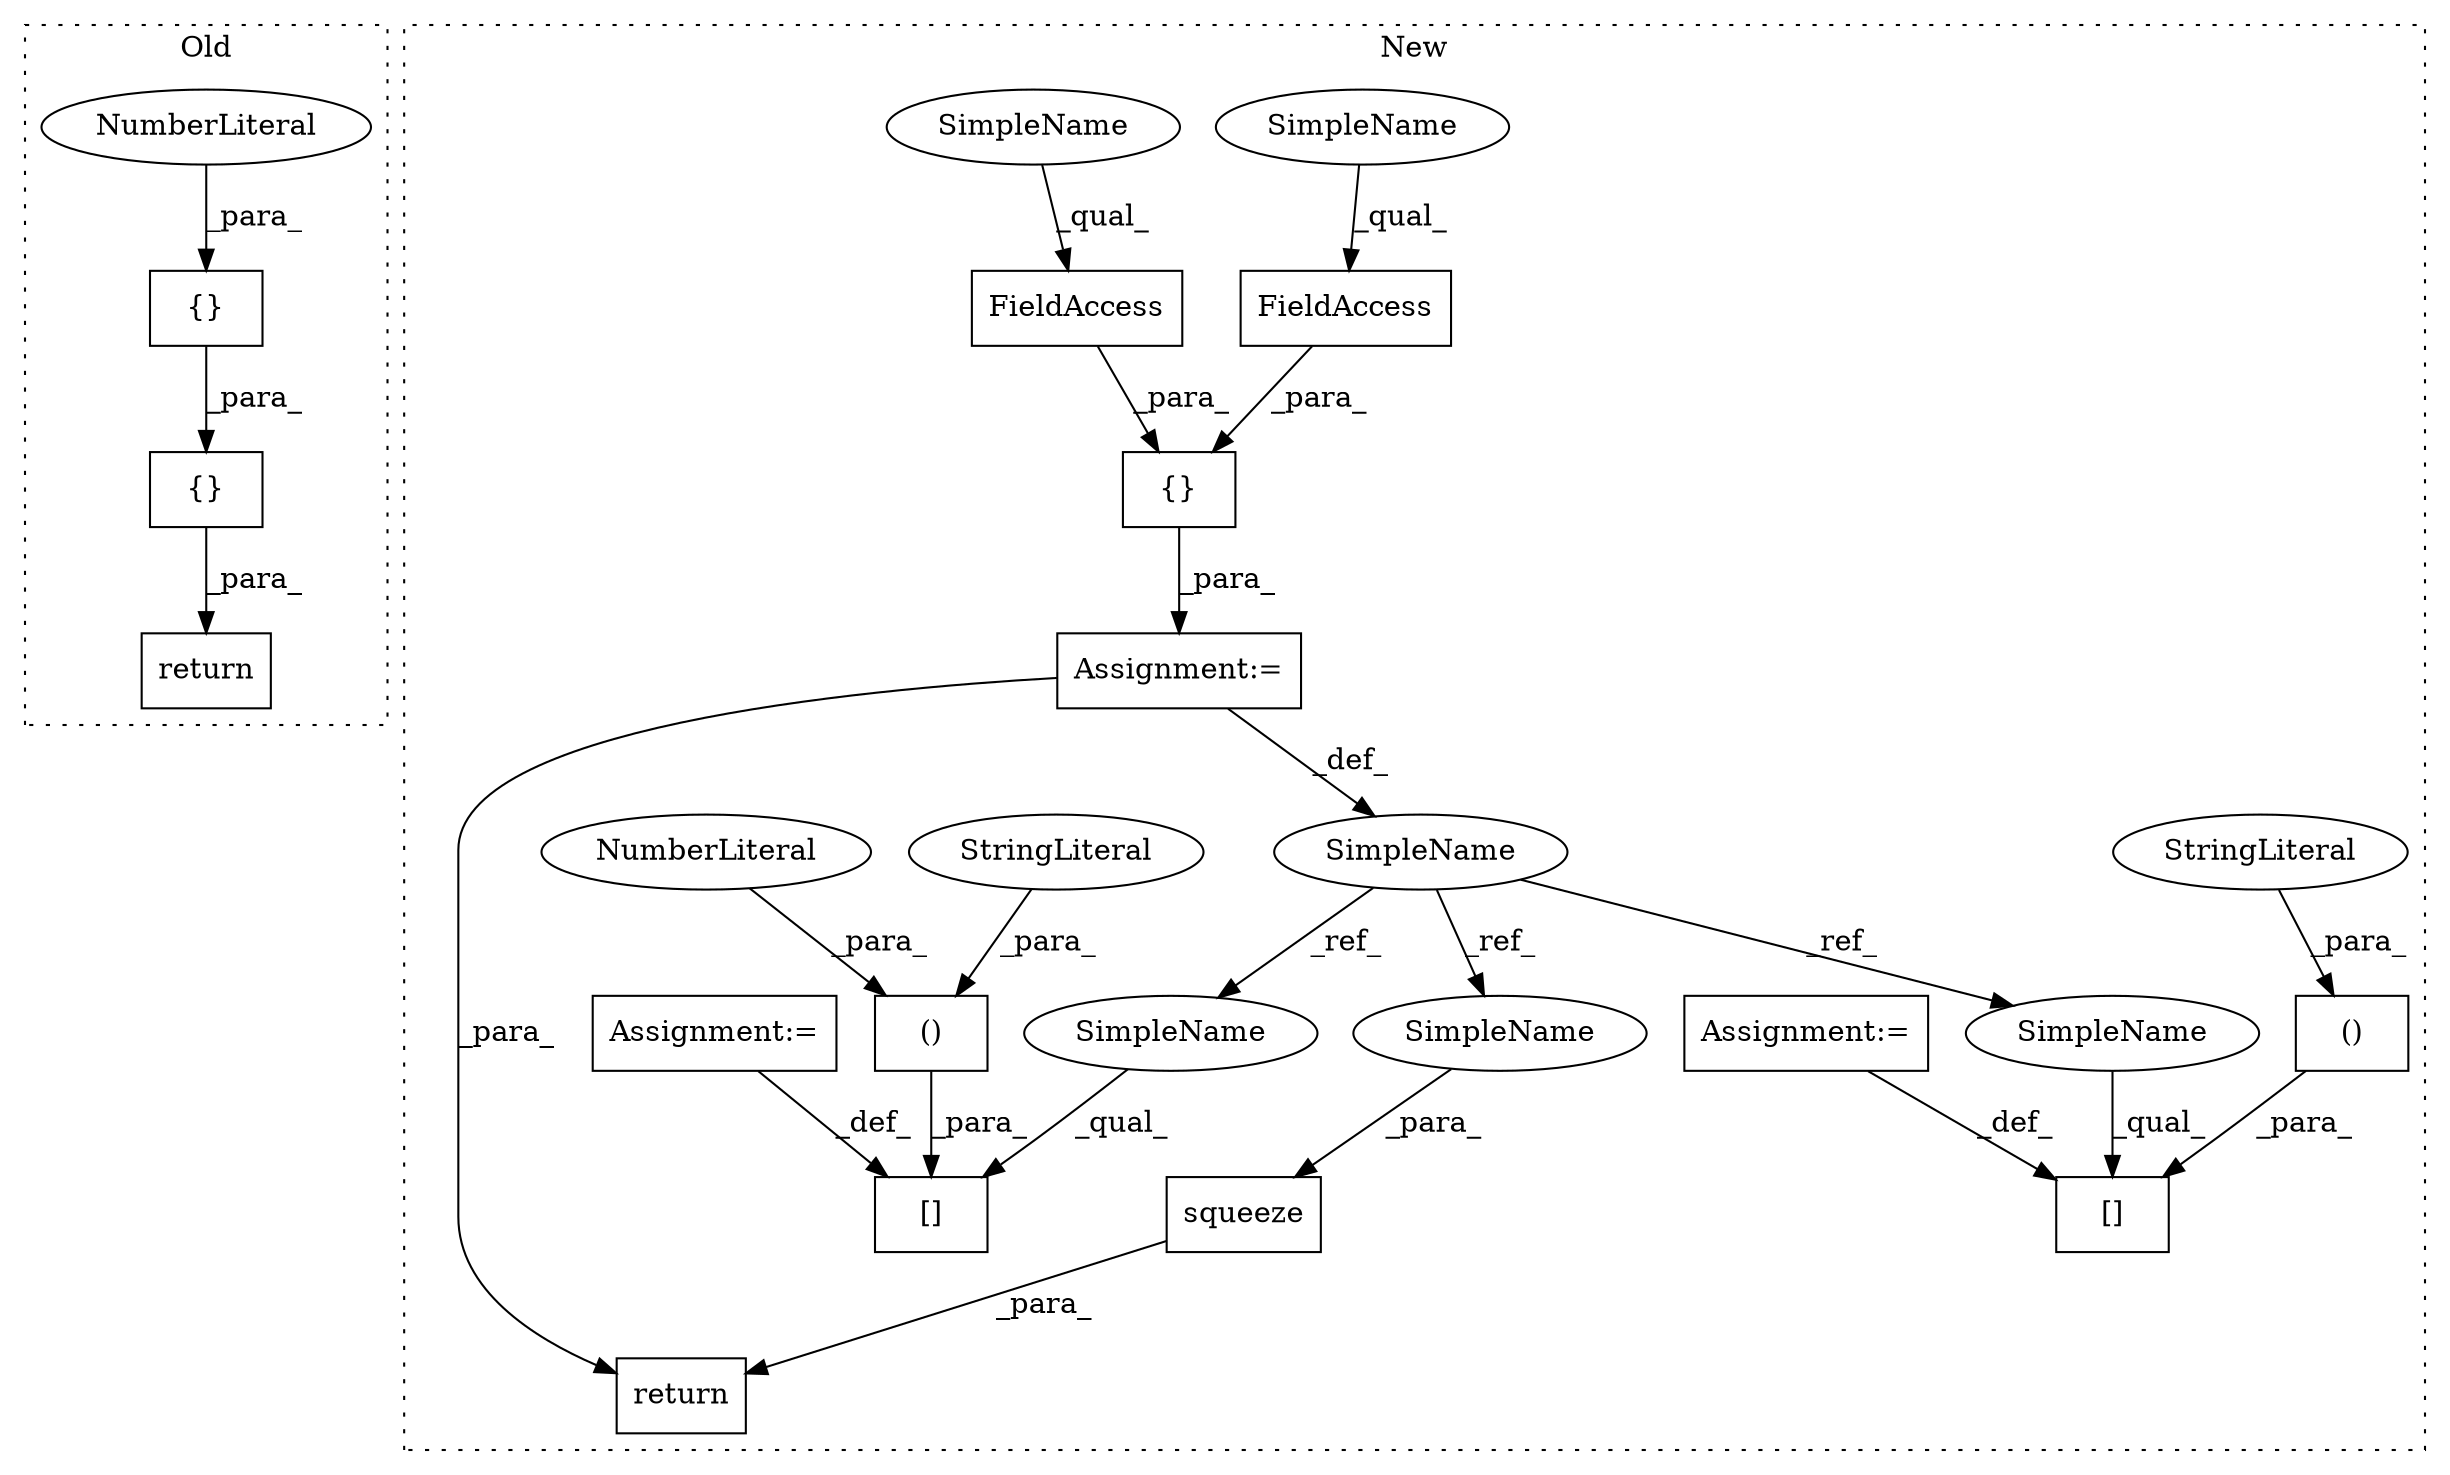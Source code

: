 digraph G {
subgraph cluster0 {
1 [label="return" a="41" s="875" l="7" shape="box"];
5 [label="{}" a="4" s="915,921" l="1,1" shape="box"];
17 [label="NumberLiteral" a="34" s="920" l="1" shape="ellipse"];
20 [label="{}" a="4" s="905,922" l="1,1" shape="box"];
label = "Old";
style="dotted";
}
subgraph cluster1 {
2 [label="squeeze" a="32" s="1147,1158" l="8,1" shape="box"];
3 [label="return" a="41" s="1134" l="7" shape="box"];
4 [label="Assignment:=" a="7" s="948" l="1" shape="box"];
6 [label="[]" a="2" s="1069,1122" l="9,2" shape="box"];
7 [label="()" a="106" s="1078" l="44" shape="box"];
8 [label="[]" a="2" s="1003,1056" l="9,2" shape="box"];
9 [label="()" a="106" s="1012" l="44" shape="box"];
10 [label="SimpleName" a="42" s="945" l="3" shape="ellipse"];
11 [label="StringLiteral" a="45" s="1040" l="16" shape="ellipse"];
12 [label="StringLiteral" a="45" s="1106" l="16" shape="ellipse"];
13 [label="Assignment:=" a="7" s="1058" l="1" shape="box"];
14 [label="Assignment:=" a="7" s="1124" l="1" shape="box"];
15 [label="NumberLiteral" a="34" s="1078" l="1" shape="ellipse"];
16 [label="{}" a="4" s="970,995" l="1,1" shape="box"];
18 [label="FieldAccess" a="22" s="988" l="7" shape="box"];
19 [label="FieldAccess" a="22" s="980" l="7" shape="box"];
21 [label="SimpleName" a="42" s="1155" l="3" shape="ellipse"];
22 [label="SimpleName" a="42" s="1003" l="3" shape="ellipse"];
23 [label="SimpleName" a="42" s="1069" l="3" shape="ellipse"];
24 [label="SimpleName" a="42" s="980" l="3" shape="ellipse"];
25 [label="SimpleName" a="42" s="988" l="3" shape="ellipse"];
label = "New";
style="dotted";
}
2 -> 3 [label="_para_"];
4 -> 10 [label="_def_"];
4 -> 3 [label="_para_"];
5 -> 20 [label="_para_"];
7 -> 6 [label="_para_"];
9 -> 8 [label="_para_"];
10 -> 21 [label="_ref_"];
10 -> 23 [label="_ref_"];
10 -> 22 [label="_ref_"];
11 -> 9 [label="_para_"];
12 -> 7 [label="_para_"];
13 -> 8 [label="_def_"];
14 -> 6 [label="_def_"];
15 -> 7 [label="_para_"];
16 -> 4 [label="_para_"];
17 -> 5 [label="_para_"];
18 -> 16 [label="_para_"];
19 -> 16 [label="_para_"];
20 -> 1 [label="_para_"];
21 -> 2 [label="_para_"];
22 -> 8 [label="_qual_"];
23 -> 6 [label="_qual_"];
24 -> 19 [label="_qual_"];
25 -> 18 [label="_qual_"];
}